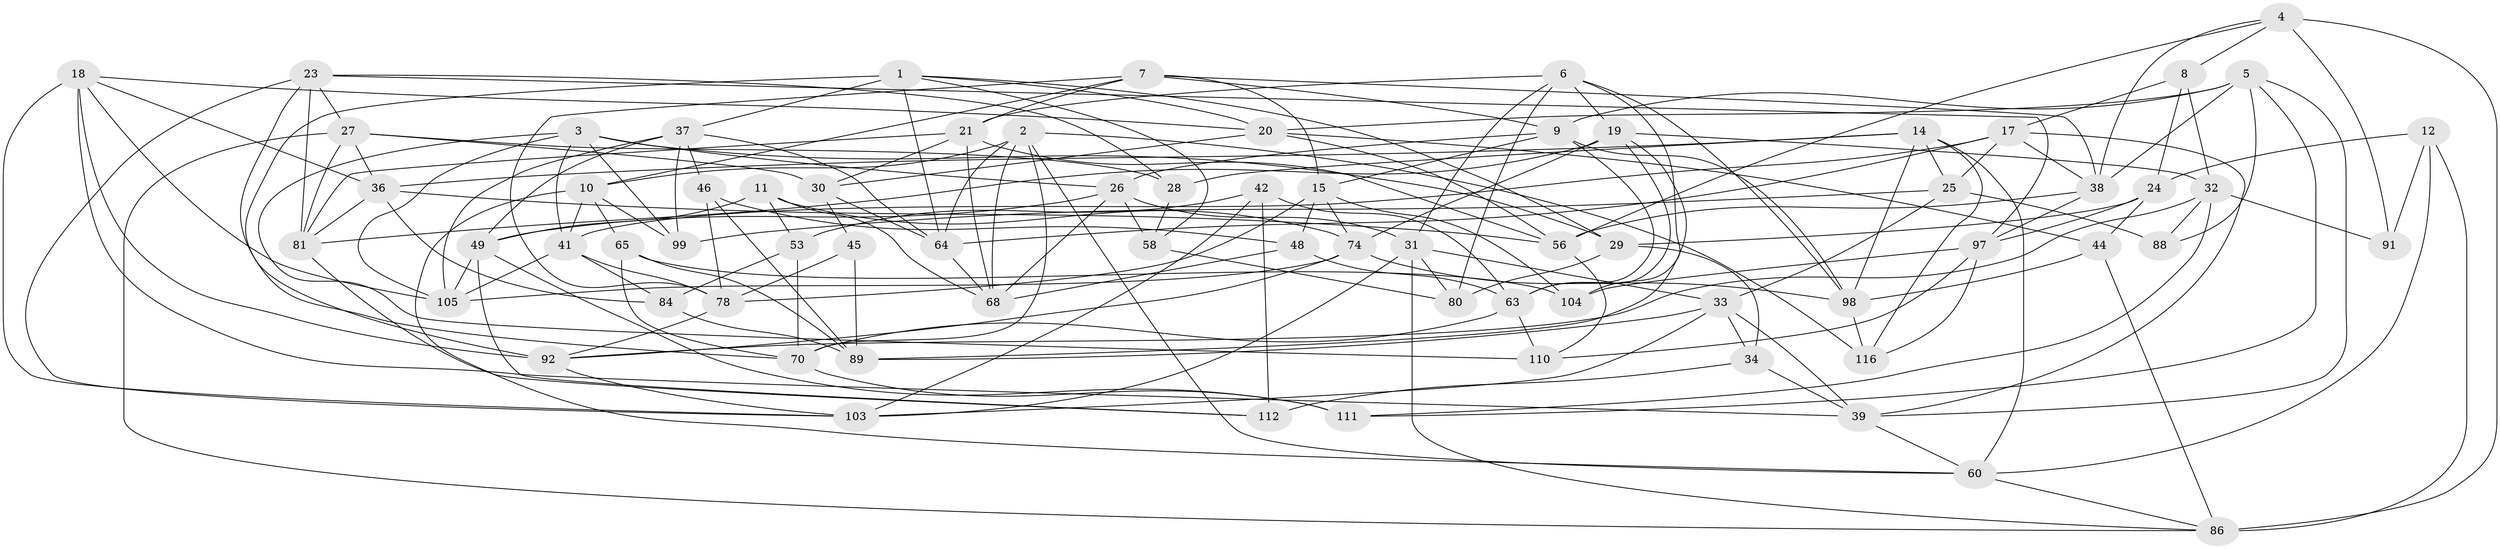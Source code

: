 // original degree distribution, {4: 1.0}
// Generated by graph-tools (version 1.1) at 2025/11/02/27/25 16:11:46]
// undirected, 71 vertices, 186 edges
graph export_dot {
graph [start="1"]
  node [color=gray90,style=filled];
  1 [super="+67"];
  2 [super="+13"];
  3 [super="+101"];
  4 [super="+108"];
  5 [super="+35"];
  6 [super="+16"];
  7 [super="+57"];
  8;
  9 [super="+79"];
  10 [super="+61"];
  11;
  12;
  14 [super="+47"];
  15 [super="+72"];
  17 [super="+62"];
  18 [super="+22"];
  19 [super="+118"];
  20 [super="+94"];
  21 [super="+55"];
  23 [super="+51"];
  24 [super="+52"];
  25 [super="+109"];
  26 [super="+73"];
  27 [super="+59"];
  28;
  29 [super="+69"];
  30 [super="+75"];
  31 [super="+102"];
  32 [super="+54"];
  33 [super="+93"];
  34;
  36 [super="+43"];
  37 [super="+66"];
  38 [super="+90"];
  39 [super="+40"];
  41 [super="+50"];
  42;
  44;
  45;
  46;
  48;
  49 [super="+114"];
  53;
  56 [super="+71"];
  58;
  60 [super="+83"];
  63 [super="+77"];
  64 [super="+87"];
  65;
  68 [super="+107"];
  70 [super="+76"];
  74 [super="+85"];
  78 [super="+96"];
  80;
  81 [super="+82"];
  84;
  86 [super="+119"];
  88;
  89 [super="+95"];
  91;
  92 [super="+106"];
  97 [super="+115"];
  98 [super="+100"];
  99;
  103 [super="+117"];
  104;
  105 [super="+113"];
  110;
  111;
  112;
  116;
  1 -- 37;
  1 -- 92;
  1 -- 20;
  1 -- 64;
  1 -- 58;
  1 -- 29;
  2 -- 68;
  2 -- 116;
  2 -- 10;
  2 -- 64;
  2 -- 60;
  2 -- 70;
  3 -- 26;
  3 -- 110;
  3 -- 29;
  3 -- 41;
  3 -- 99;
  3 -- 105;
  4 -- 91 [weight=2];
  4 -- 56;
  4 -- 86;
  4 -- 8;
  4 -- 38;
  5 -- 111;
  5 -- 20;
  5 -- 39;
  5 -- 88;
  5 -- 9;
  5 -- 38;
  6 -- 104;
  6 -- 19;
  6 -- 80;
  6 -- 98;
  6 -- 21;
  6 -- 31;
  7 -- 21;
  7 -- 78;
  7 -- 15;
  7 -- 10;
  7 -- 38;
  7 -- 9;
  8 -- 32;
  8 -- 17;
  8 -- 24;
  9 -- 98;
  9 -- 63;
  9 -- 26;
  9 -- 15;
  10 -- 99;
  10 -- 65;
  10 -- 41;
  10 -- 60;
  11 -- 49;
  11 -- 53;
  11 -- 68;
  11 -- 74;
  12 -- 91;
  12 -- 86;
  12 -- 60;
  12 -- 24;
  14 -- 116;
  14 -- 60;
  14 -- 98;
  14 -- 25;
  14 -- 28;
  14 -- 36;
  15 -- 104;
  15 -- 48;
  15 -- 78;
  15 -- 74;
  17 -- 39;
  17 -- 64;
  17 -- 25;
  17 -- 41;
  17 -- 38;
  18 -- 92;
  18 -- 105;
  18 -- 20;
  18 -- 36;
  18 -- 39;
  18 -- 103;
  19 -- 74;
  19 -- 32;
  19 -- 89;
  19 -- 81;
  19 -- 63;
  20 -- 30;
  20 -- 44;
  20 -- 56;
  21 -- 68;
  21 -- 56;
  21 -- 30;
  21 -- 81;
  23 -- 103;
  23 -- 28;
  23 -- 97;
  23 -- 27;
  23 -- 81;
  23 -- 70;
  24 -- 29 [weight=2];
  24 -- 44;
  24 -- 97;
  25 -- 88 [weight=2];
  25 -- 99;
  25 -- 33;
  26 -- 58;
  26 -- 49;
  26 -- 68;
  26 -- 31;
  27 -- 28;
  27 -- 81;
  27 -- 36;
  27 -- 86;
  27 -- 30;
  28 -- 58;
  29 -- 80;
  29 -- 34;
  30 -- 45 [weight=2];
  30 -- 64;
  31 -- 33;
  31 -- 103;
  31 -- 80;
  31 -- 86;
  32 -- 91;
  32 -- 88;
  32 -- 92;
  32 -- 111;
  33 -- 103;
  33 -- 89;
  33 -- 39;
  33 -- 34;
  34 -- 112;
  34 -- 39;
  36 -- 81;
  36 -- 56;
  36 -- 84;
  37 -- 46;
  37 -- 105;
  37 -- 99;
  37 -- 64;
  37 -- 49;
  38 -- 97;
  38 -- 56;
  39 -- 60;
  41 -- 84;
  41 -- 105;
  41 -- 78;
  42 -- 112;
  42 -- 53;
  42 -- 103;
  42 -- 63;
  44 -- 98;
  44 -- 86;
  45 -- 78;
  45 -- 89;
  46 -- 48;
  46 -- 89;
  46 -- 78;
  48 -- 68;
  48 -- 63;
  49 -- 111;
  49 -- 112;
  49 -- 105;
  53 -- 84;
  53 -- 70;
  56 -- 110;
  58 -- 80;
  60 -- 86;
  63 -- 110;
  63 -- 70;
  64 -- 68;
  65 -- 104;
  65 -- 70;
  65 -- 89;
  70 -- 111;
  74 -- 105;
  74 -- 92;
  74 -- 98;
  78 -- 92;
  81 -- 112;
  84 -- 89;
  92 -- 103;
  97 -- 104;
  97 -- 116;
  97 -- 110;
  98 -- 116;
}
